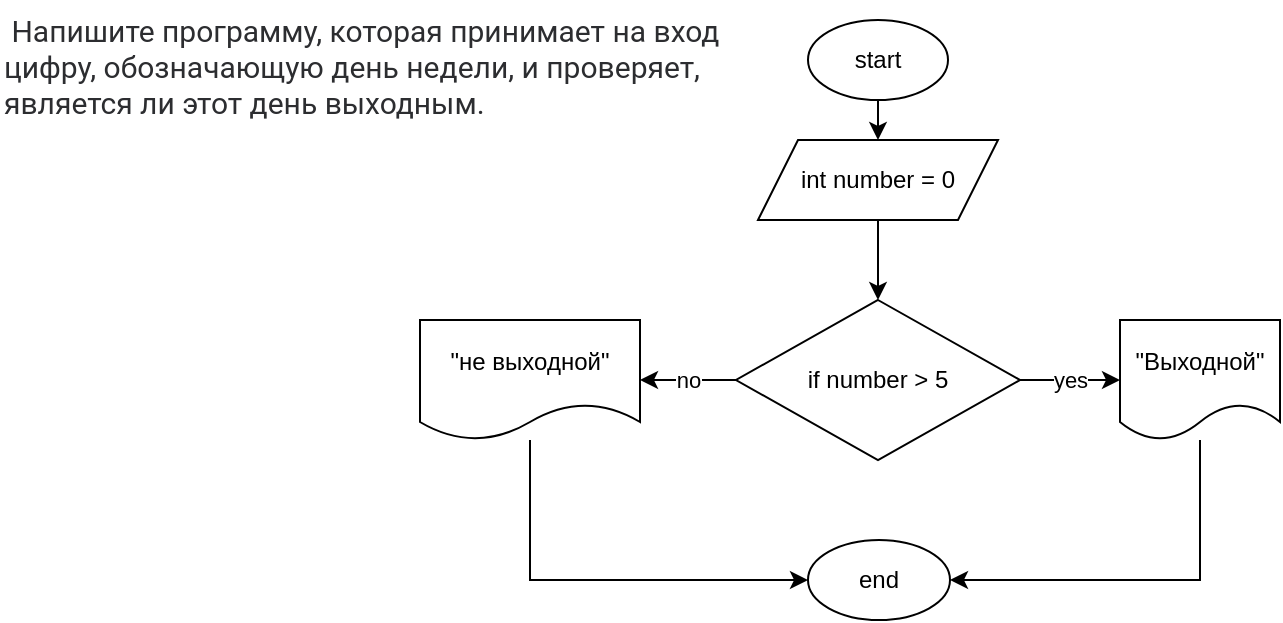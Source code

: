 <mxfile>
    <diagram id="uQUOGSRoTZTmS8-FjJvW" name="Page-1">
        <mxGraphModel dx="852" dy="379" grid="1" gridSize="10" guides="1" tooltips="1" connect="1" arrows="1" fold="1" page="1" pageScale="1" pageWidth="827" pageHeight="1169" math="0" shadow="0">
            <root>
                <mxCell id="0"/>
                <mxCell id="1" parent="0"/>
                <mxCell id="2" value="&lt;span style=&quot;color: rgb(44, 45, 48); font-family: roboto, &amp;quot;san francisco&amp;quot;, &amp;quot;helvetica neue&amp;quot;, helvetica, arial; font-size: 15px; font-style: normal; font-weight: 400; letter-spacing: normal; text-indent: 0px; text-transform: none; word-spacing: 0px; background-color: rgb(255, 255, 255); display: inline; float: none;&quot;&gt;&lt;span&gt;&amp;nbsp;&lt;/span&gt;Напишите программу, которая принимает на вход цифру, обозначающую день недели, и проверяет, является ли этот день выходным.&lt;/span&gt;" style="text;whiteSpace=wrap;html=1;" vertex="1" parent="1">
                    <mxGeometry x="10" y="10" width="390" height="80" as="geometry"/>
                </mxCell>
                <mxCell id="6" style="edgeStyle=none;html=1;entryX=0.5;entryY=0;entryDx=0;entryDy=0;" edge="1" parent="1" source="3" target="4">
                    <mxGeometry relative="1" as="geometry"/>
                </mxCell>
                <mxCell id="3" value="start" style="ellipse;whiteSpace=wrap;html=1;" vertex="1" parent="1">
                    <mxGeometry x="414" y="20" width="70" height="40" as="geometry"/>
                </mxCell>
                <mxCell id="7" style="edgeStyle=none;html=1;entryX=0.5;entryY=0;entryDx=0;entryDy=0;" edge="1" parent="1" source="4" target="8">
                    <mxGeometry relative="1" as="geometry">
                        <mxPoint x="449" y="150" as="targetPoint"/>
                    </mxGeometry>
                </mxCell>
                <mxCell id="4" value="int number = 0" style="shape=parallelogram;perimeter=parallelogramPerimeter;whiteSpace=wrap;html=1;fixedSize=1;" vertex="1" parent="1">
                    <mxGeometry x="389" y="80" width="120" height="40" as="geometry"/>
                </mxCell>
                <mxCell id="12" value="yes" style="edgeStyle=none;html=1;entryX=0;entryY=0.5;entryDx=0;entryDy=0;" edge="1" parent="1" source="8" target="10">
                    <mxGeometry relative="1" as="geometry"/>
                </mxCell>
                <mxCell id="13" value="no" style="edgeStyle=none;html=1;entryX=1;entryY=0.5;entryDx=0;entryDy=0;" edge="1" parent="1" source="8" target="11">
                    <mxGeometry relative="1" as="geometry"/>
                </mxCell>
                <mxCell id="8" value="if number &amp;gt; 5" style="rhombus;whiteSpace=wrap;html=1;rounded=0;" vertex="1" parent="1">
                    <mxGeometry x="378" y="160" width="142" height="80" as="geometry"/>
                </mxCell>
                <mxCell id="17" style="edgeStyle=orthogonalEdgeStyle;rounded=0;html=1;entryX=1;entryY=0.5;entryDx=0;entryDy=0;" edge="1" parent="1" source="10" target="14">
                    <mxGeometry relative="1" as="geometry">
                        <Array as="points">
                            <mxPoint x="610" y="300"/>
                        </Array>
                    </mxGeometry>
                </mxCell>
                <mxCell id="10" value="&quot;Выходной&quot;" style="shape=document;whiteSpace=wrap;html=1;boundedLbl=1;" vertex="1" parent="1">
                    <mxGeometry x="570" y="170" width="80" height="60" as="geometry"/>
                </mxCell>
                <mxCell id="16" style="edgeStyle=orthogonalEdgeStyle;rounded=0;html=1;entryX=0;entryY=0.5;entryDx=0;entryDy=0;" edge="1" parent="1" source="11" target="14">
                    <mxGeometry relative="1" as="geometry">
                        <Array as="points">
                            <mxPoint x="275" y="300"/>
                        </Array>
                    </mxGeometry>
                </mxCell>
                <mxCell id="11" value="&quot;не выходной&quot;" style="shape=document;whiteSpace=wrap;html=1;boundedLbl=1;" vertex="1" parent="1">
                    <mxGeometry x="220" y="170" width="110" height="60" as="geometry"/>
                </mxCell>
                <mxCell id="14" value="end" style="ellipse;whiteSpace=wrap;html=1;" vertex="1" parent="1">
                    <mxGeometry x="414" y="280" width="71" height="40" as="geometry"/>
                </mxCell>
            </root>
        </mxGraphModel>
    </diagram>
</mxfile>
